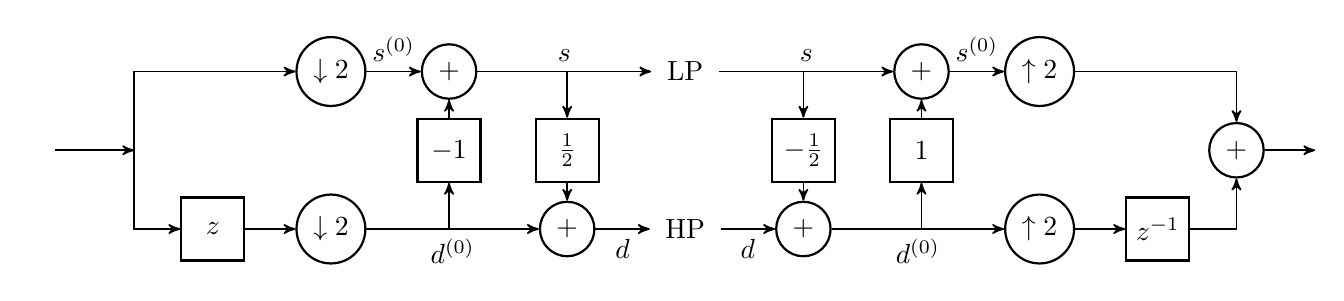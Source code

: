 \usetikzlibrary{automata,arrows,positioning,calc}
\usetikzlibrary{shapes}


\begin{tikzpicture}[->, >=stealth', auto, semithick, node distance=1.5cm, scale = 1]


%\useasboundingbox (0,-0.5) rectangle (12.5,1.5);

%\tikzset{every node/.style={scale=0.7}}

\tikzstyle{block}=[rectangle, inner sep=4pt, fill=white,draw=black,thick,text=black, minimum height = 2.5cm, minimum width = 1.5cm, scale = 1]
\tikzstyle{square}=[rectangle, fill=white,draw=black,thick,text=black, minimum height = 0.8cm, minimum width = 0.8cm,  scale = 1]
\tikzstyle{round}=[circle, fill=white,draw=black,thick,text=black,  scale = 1]

\tikzstyle{dots}=[circle, fill=white,thick,text=black,scale=1, minimum size=0.8cm,  scale = 1]

\tikzstyle{amp}= [regular polygon, regular polygon sides=3,	draw, fill=white, text width=1em, inner sep=0.5mm, outer sep=0mm,	shape border rotate=-90, minimum size = 1.7cm, scale = 1]

%\draw[step=1.0,black,thin,xshift=0.0cm,yshift=0.0cm] (-2,-3) grid (10,3);

%\tikzset{every node/.style={scale=0.7}}

\coordinate      (start) at(0,0) ;

\coordinate (split)  at(1,0);

\node[] (z1)  {};
\node[square] (z2) at (2,-1) {$z$};

\node[round] (d1) at (3.5,1) {$\downarrow 2$};
\node[round] (d2) at (3.5,-1) {$\downarrow 2$};

\node[round] (min1) [right of=d1] {$+$};
\node[square] (s1) [below of=min1, node distance=1cm] {$-1$};
\coordinate[right of=d2] (c1) ;

\node[round] (min2) [right of=c1] {$+$};
\node[square] (s2) [above of=min2, node distance=1cm] {$\frac{1}{2}$};
\coordinate[right of=min1] (c2) [right of=min1];

\node[dots] (lp) [right of=c2]   {\text{LP}};
\node[dots] (hp) [right of=min2] {\text{HP}};


\coordinate[right of=lp] (c3) ;
\node[round] (sum3) [right of=hp] {$+$};
\node[square] (s3) [above of=sum3, node distance=1cm] {$-\frac{1}{2}$};

\coordinate[right of=sum3] (c4) ;
\node[round] (sum4) [right of=c3] {$+$};
\node[square] (s4) [below of=sum4, node distance=1cm] {$1$};


\node[round] (u1) [right of=sum4] {$\uparrow 2$};
\node[round] (u2) [right of=c4] {$\uparrow 2$};

\node[square] (zz2) [right of=u2] {$z^{-1}$};

\node[round] (combine)  at (15,0){$+$};

\coordinate[right of=combine, node distance=1cm] (end);


\draw[->] (start) -- (split);

\draw[->] (split) |- (d1);
\draw[->] (split) |- (z2);
\draw[->] (z2) -- (d2);


\draw[->] (d1) -- node[above]{$s^{(0)}$} (min1);
\draw[->] (d2) -- node[below]{$d^{(0)}$} (min2);

\draw[->] (c1) -- (s1);
\draw[->] (s1) -- (min1);
\draw[->] (c2) -- (s2);
\draw[->] (s2) -- (min2);

\draw[->] (min1) -- node[above]{$s$} (lp);
\draw[->] (min2) -- node[below]{$d$} (hp);

\draw[->] (lp) -- node[above]{$s$} (sum4);
\draw[->] (hp) -- node[below]{$d$} (sum3);


\draw[->] (c3) -- (s3);
\draw[->] (s3) -- (sum3);
\draw[->] (c4) -- (s4);
\draw[->] (s4) -- (sum4);

\draw[->] (sum4) -- node[above]{$s^{(0)}$}(u1);
\draw[->] (sum3) -- node[below]{$d^{(0)}$}(u2);



\draw[->] (u1) -| (combine);
\draw[->] (u2) -- (zz2);
\draw[->] (zz2) -| (combine);

\draw[->] (combine) -- (end);


\end{tikzpicture}
